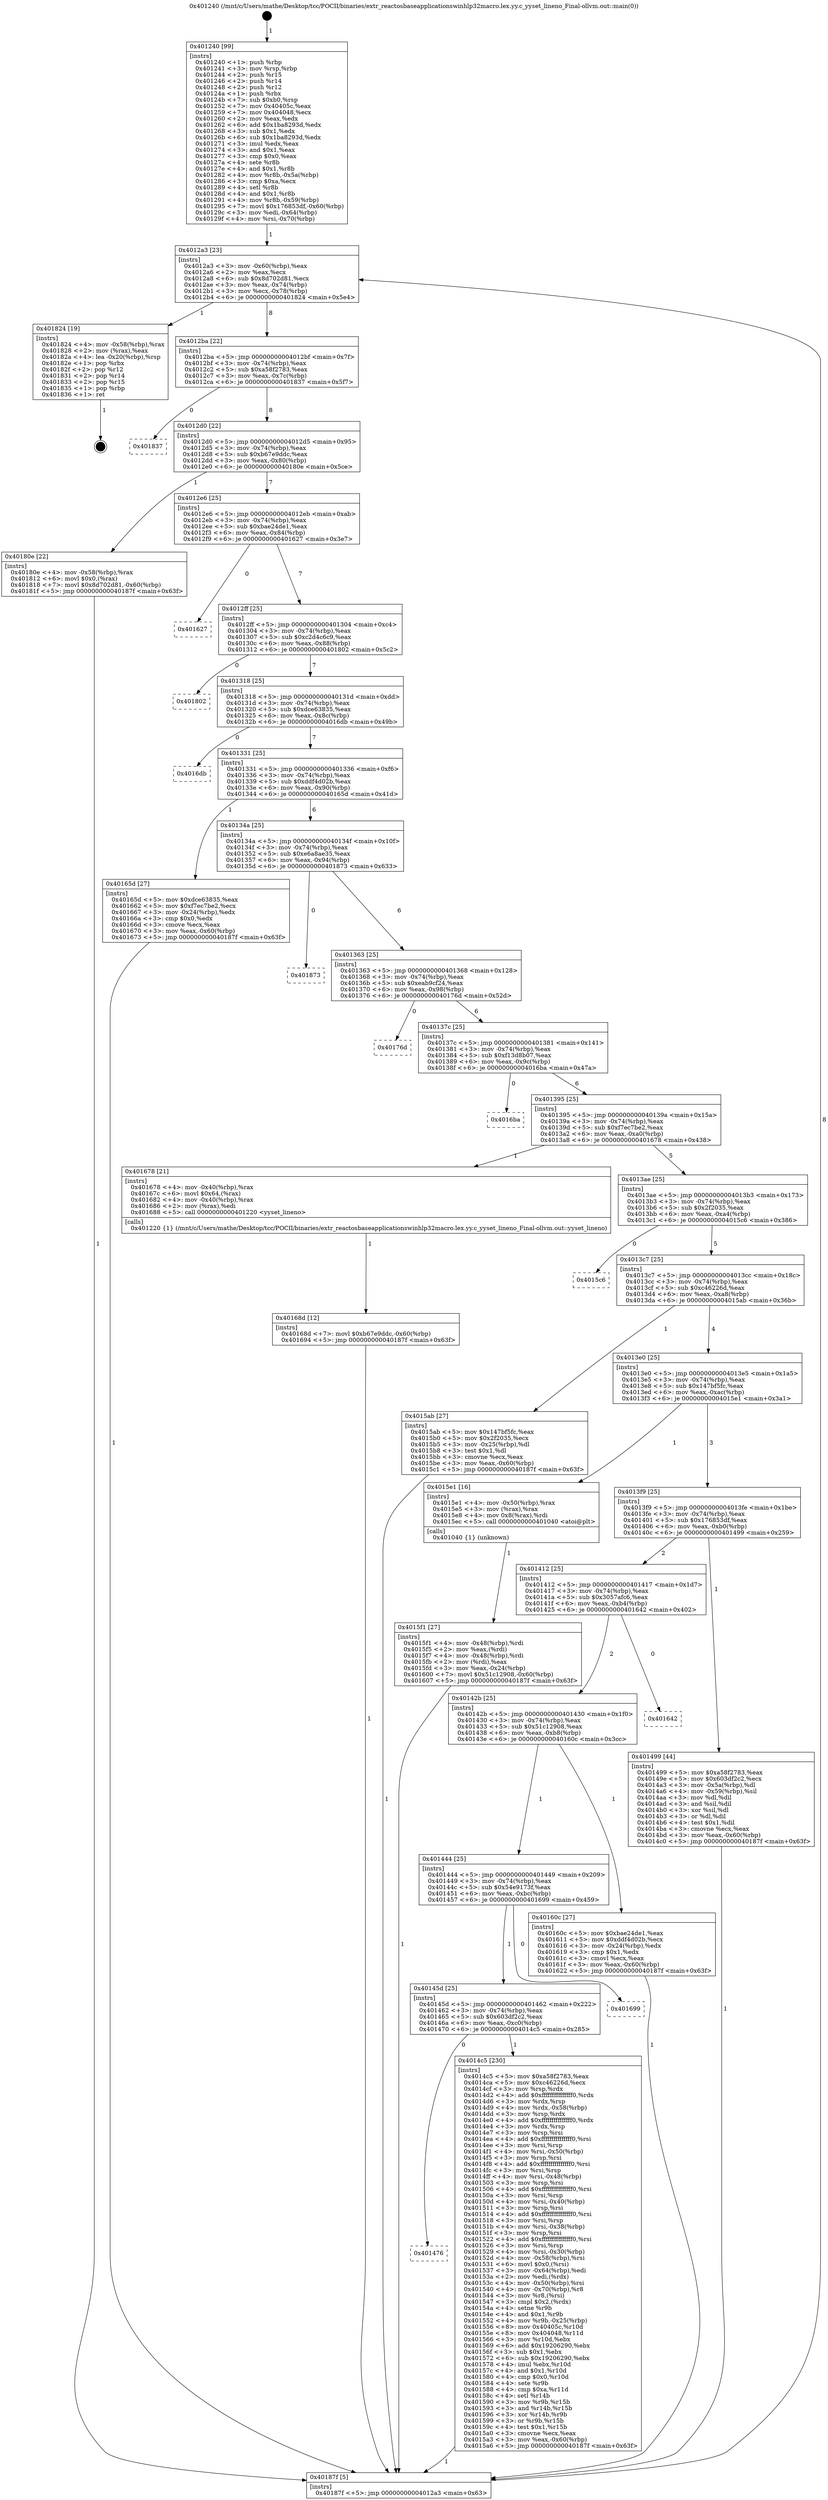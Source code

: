 digraph "0x401240" {
  label = "0x401240 (/mnt/c/Users/mathe/Desktop/tcc/POCII/binaries/extr_reactosbaseapplicationswinhlp32macro.lex.yy.c_yyset_lineno_Final-ollvm.out::main(0))"
  labelloc = "t"
  node[shape=record]

  Entry [label="",width=0.3,height=0.3,shape=circle,fillcolor=black,style=filled]
  "0x4012a3" [label="{
     0x4012a3 [23]\l
     | [instrs]\l
     &nbsp;&nbsp;0x4012a3 \<+3\>: mov -0x60(%rbp),%eax\l
     &nbsp;&nbsp;0x4012a6 \<+2\>: mov %eax,%ecx\l
     &nbsp;&nbsp;0x4012a8 \<+6\>: sub $0x8d702d81,%ecx\l
     &nbsp;&nbsp;0x4012ae \<+3\>: mov %eax,-0x74(%rbp)\l
     &nbsp;&nbsp;0x4012b1 \<+3\>: mov %ecx,-0x78(%rbp)\l
     &nbsp;&nbsp;0x4012b4 \<+6\>: je 0000000000401824 \<main+0x5e4\>\l
  }"]
  "0x401824" [label="{
     0x401824 [19]\l
     | [instrs]\l
     &nbsp;&nbsp;0x401824 \<+4\>: mov -0x58(%rbp),%rax\l
     &nbsp;&nbsp;0x401828 \<+2\>: mov (%rax),%eax\l
     &nbsp;&nbsp;0x40182a \<+4\>: lea -0x20(%rbp),%rsp\l
     &nbsp;&nbsp;0x40182e \<+1\>: pop %rbx\l
     &nbsp;&nbsp;0x40182f \<+2\>: pop %r12\l
     &nbsp;&nbsp;0x401831 \<+2\>: pop %r14\l
     &nbsp;&nbsp;0x401833 \<+2\>: pop %r15\l
     &nbsp;&nbsp;0x401835 \<+1\>: pop %rbp\l
     &nbsp;&nbsp;0x401836 \<+1\>: ret\l
  }"]
  "0x4012ba" [label="{
     0x4012ba [22]\l
     | [instrs]\l
     &nbsp;&nbsp;0x4012ba \<+5\>: jmp 00000000004012bf \<main+0x7f\>\l
     &nbsp;&nbsp;0x4012bf \<+3\>: mov -0x74(%rbp),%eax\l
     &nbsp;&nbsp;0x4012c2 \<+5\>: sub $0xa58f2783,%eax\l
     &nbsp;&nbsp;0x4012c7 \<+3\>: mov %eax,-0x7c(%rbp)\l
     &nbsp;&nbsp;0x4012ca \<+6\>: je 0000000000401837 \<main+0x5f7\>\l
  }"]
  Exit [label="",width=0.3,height=0.3,shape=circle,fillcolor=black,style=filled,peripheries=2]
  "0x401837" [label="{
     0x401837\l
  }", style=dashed]
  "0x4012d0" [label="{
     0x4012d0 [22]\l
     | [instrs]\l
     &nbsp;&nbsp;0x4012d0 \<+5\>: jmp 00000000004012d5 \<main+0x95\>\l
     &nbsp;&nbsp;0x4012d5 \<+3\>: mov -0x74(%rbp),%eax\l
     &nbsp;&nbsp;0x4012d8 \<+5\>: sub $0xb67e9ddc,%eax\l
     &nbsp;&nbsp;0x4012dd \<+3\>: mov %eax,-0x80(%rbp)\l
     &nbsp;&nbsp;0x4012e0 \<+6\>: je 000000000040180e \<main+0x5ce\>\l
  }"]
  "0x40168d" [label="{
     0x40168d [12]\l
     | [instrs]\l
     &nbsp;&nbsp;0x40168d \<+7\>: movl $0xb67e9ddc,-0x60(%rbp)\l
     &nbsp;&nbsp;0x401694 \<+5\>: jmp 000000000040187f \<main+0x63f\>\l
  }"]
  "0x40180e" [label="{
     0x40180e [22]\l
     | [instrs]\l
     &nbsp;&nbsp;0x40180e \<+4\>: mov -0x58(%rbp),%rax\l
     &nbsp;&nbsp;0x401812 \<+6\>: movl $0x0,(%rax)\l
     &nbsp;&nbsp;0x401818 \<+7\>: movl $0x8d702d81,-0x60(%rbp)\l
     &nbsp;&nbsp;0x40181f \<+5\>: jmp 000000000040187f \<main+0x63f\>\l
  }"]
  "0x4012e6" [label="{
     0x4012e6 [25]\l
     | [instrs]\l
     &nbsp;&nbsp;0x4012e6 \<+5\>: jmp 00000000004012eb \<main+0xab\>\l
     &nbsp;&nbsp;0x4012eb \<+3\>: mov -0x74(%rbp),%eax\l
     &nbsp;&nbsp;0x4012ee \<+5\>: sub $0xbae24de1,%eax\l
     &nbsp;&nbsp;0x4012f3 \<+6\>: mov %eax,-0x84(%rbp)\l
     &nbsp;&nbsp;0x4012f9 \<+6\>: je 0000000000401627 \<main+0x3e7\>\l
  }"]
  "0x4015f1" [label="{
     0x4015f1 [27]\l
     | [instrs]\l
     &nbsp;&nbsp;0x4015f1 \<+4\>: mov -0x48(%rbp),%rdi\l
     &nbsp;&nbsp;0x4015f5 \<+2\>: mov %eax,(%rdi)\l
     &nbsp;&nbsp;0x4015f7 \<+4\>: mov -0x48(%rbp),%rdi\l
     &nbsp;&nbsp;0x4015fb \<+2\>: mov (%rdi),%eax\l
     &nbsp;&nbsp;0x4015fd \<+3\>: mov %eax,-0x24(%rbp)\l
     &nbsp;&nbsp;0x401600 \<+7\>: movl $0x51c12908,-0x60(%rbp)\l
     &nbsp;&nbsp;0x401607 \<+5\>: jmp 000000000040187f \<main+0x63f\>\l
  }"]
  "0x401627" [label="{
     0x401627\l
  }", style=dashed]
  "0x4012ff" [label="{
     0x4012ff [25]\l
     | [instrs]\l
     &nbsp;&nbsp;0x4012ff \<+5\>: jmp 0000000000401304 \<main+0xc4\>\l
     &nbsp;&nbsp;0x401304 \<+3\>: mov -0x74(%rbp),%eax\l
     &nbsp;&nbsp;0x401307 \<+5\>: sub $0xc2d4c6c9,%eax\l
     &nbsp;&nbsp;0x40130c \<+6\>: mov %eax,-0x88(%rbp)\l
     &nbsp;&nbsp;0x401312 \<+6\>: je 0000000000401802 \<main+0x5c2\>\l
  }"]
  "0x401476" [label="{
     0x401476\l
  }", style=dashed]
  "0x401802" [label="{
     0x401802\l
  }", style=dashed]
  "0x401318" [label="{
     0x401318 [25]\l
     | [instrs]\l
     &nbsp;&nbsp;0x401318 \<+5\>: jmp 000000000040131d \<main+0xdd\>\l
     &nbsp;&nbsp;0x40131d \<+3\>: mov -0x74(%rbp),%eax\l
     &nbsp;&nbsp;0x401320 \<+5\>: sub $0xdce63835,%eax\l
     &nbsp;&nbsp;0x401325 \<+6\>: mov %eax,-0x8c(%rbp)\l
     &nbsp;&nbsp;0x40132b \<+6\>: je 00000000004016db \<main+0x49b\>\l
  }"]
  "0x4014c5" [label="{
     0x4014c5 [230]\l
     | [instrs]\l
     &nbsp;&nbsp;0x4014c5 \<+5\>: mov $0xa58f2783,%eax\l
     &nbsp;&nbsp;0x4014ca \<+5\>: mov $0xc46226d,%ecx\l
     &nbsp;&nbsp;0x4014cf \<+3\>: mov %rsp,%rdx\l
     &nbsp;&nbsp;0x4014d2 \<+4\>: add $0xfffffffffffffff0,%rdx\l
     &nbsp;&nbsp;0x4014d6 \<+3\>: mov %rdx,%rsp\l
     &nbsp;&nbsp;0x4014d9 \<+4\>: mov %rdx,-0x58(%rbp)\l
     &nbsp;&nbsp;0x4014dd \<+3\>: mov %rsp,%rdx\l
     &nbsp;&nbsp;0x4014e0 \<+4\>: add $0xfffffffffffffff0,%rdx\l
     &nbsp;&nbsp;0x4014e4 \<+3\>: mov %rdx,%rsp\l
     &nbsp;&nbsp;0x4014e7 \<+3\>: mov %rsp,%rsi\l
     &nbsp;&nbsp;0x4014ea \<+4\>: add $0xfffffffffffffff0,%rsi\l
     &nbsp;&nbsp;0x4014ee \<+3\>: mov %rsi,%rsp\l
     &nbsp;&nbsp;0x4014f1 \<+4\>: mov %rsi,-0x50(%rbp)\l
     &nbsp;&nbsp;0x4014f5 \<+3\>: mov %rsp,%rsi\l
     &nbsp;&nbsp;0x4014f8 \<+4\>: add $0xfffffffffffffff0,%rsi\l
     &nbsp;&nbsp;0x4014fc \<+3\>: mov %rsi,%rsp\l
     &nbsp;&nbsp;0x4014ff \<+4\>: mov %rsi,-0x48(%rbp)\l
     &nbsp;&nbsp;0x401503 \<+3\>: mov %rsp,%rsi\l
     &nbsp;&nbsp;0x401506 \<+4\>: add $0xfffffffffffffff0,%rsi\l
     &nbsp;&nbsp;0x40150a \<+3\>: mov %rsi,%rsp\l
     &nbsp;&nbsp;0x40150d \<+4\>: mov %rsi,-0x40(%rbp)\l
     &nbsp;&nbsp;0x401511 \<+3\>: mov %rsp,%rsi\l
     &nbsp;&nbsp;0x401514 \<+4\>: add $0xfffffffffffffff0,%rsi\l
     &nbsp;&nbsp;0x401518 \<+3\>: mov %rsi,%rsp\l
     &nbsp;&nbsp;0x40151b \<+4\>: mov %rsi,-0x38(%rbp)\l
     &nbsp;&nbsp;0x40151f \<+3\>: mov %rsp,%rsi\l
     &nbsp;&nbsp;0x401522 \<+4\>: add $0xfffffffffffffff0,%rsi\l
     &nbsp;&nbsp;0x401526 \<+3\>: mov %rsi,%rsp\l
     &nbsp;&nbsp;0x401529 \<+4\>: mov %rsi,-0x30(%rbp)\l
     &nbsp;&nbsp;0x40152d \<+4\>: mov -0x58(%rbp),%rsi\l
     &nbsp;&nbsp;0x401531 \<+6\>: movl $0x0,(%rsi)\l
     &nbsp;&nbsp;0x401537 \<+3\>: mov -0x64(%rbp),%edi\l
     &nbsp;&nbsp;0x40153a \<+2\>: mov %edi,(%rdx)\l
     &nbsp;&nbsp;0x40153c \<+4\>: mov -0x50(%rbp),%rsi\l
     &nbsp;&nbsp;0x401540 \<+4\>: mov -0x70(%rbp),%r8\l
     &nbsp;&nbsp;0x401544 \<+3\>: mov %r8,(%rsi)\l
     &nbsp;&nbsp;0x401547 \<+3\>: cmpl $0x2,(%rdx)\l
     &nbsp;&nbsp;0x40154a \<+4\>: setne %r9b\l
     &nbsp;&nbsp;0x40154e \<+4\>: and $0x1,%r9b\l
     &nbsp;&nbsp;0x401552 \<+4\>: mov %r9b,-0x25(%rbp)\l
     &nbsp;&nbsp;0x401556 \<+8\>: mov 0x40405c,%r10d\l
     &nbsp;&nbsp;0x40155e \<+8\>: mov 0x404048,%r11d\l
     &nbsp;&nbsp;0x401566 \<+3\>: mov %r10d,%ebx\l
     &nbsp;&nbsp;0x401569 \<+6\>: add $0x19206290,%ebx\l
     &nbsp;&nbsp;0x40156f \<+3\>: sub $0x1,%ebx\l
     &nbsp;&nbsp;0x401572 \<+6\>: sub $0x19206290,%ebx\l
     &nbsp;&nbsp;0x401578 \<+4\>: imul %ebx,%r10d\l
     &nbsp;&nbsp;0x40157c \<+4\>: and $0x1,%r10d\l
     &nbsp;&nbsp;0x401580 \<+4\>: cmp $0x0,%r10d\l
     &nbsp;&nbsp;0x401584 \<+4\>: sete %r9b\l
     &nbsp;&nbsp;0x401588 \<+4\>: cmp $0xa,%r11d\l
     &nbsp;&nbsp;0x40158c \<+4\>: setl %r14b\l
     &nbsp;&nbsp;0x401590 \<+3\>: mov %r9b,%r15b\l
     &nbsp;&nbsp;0x401593 \<+3\>: and %r14b,%r15b\l
     &nbsp;&nbsp;0x401596 \<+3\>: xor %r14b,%r9b\l
     &nbsp;&nbsp;0x401599 \<+3\>: or %r9b,%r15b\l
     &nbsp;&nbsp;0x40159c \<+4\>: test $0x1,%r15b\l
     &nbsp;&nbsp;0x4015a0 \<+3\>: cmovne %ecx,%eax\l
     &nbsp;&nbsp;0x4015a3 \<+3\>: mov %eax,-0x60(%rbp)\l
     &nbsp;&nbsp;0x4015a6 \<+5\>: jmp 000000000040187f \<main+0x63f\>\l
  }"]
  "0x4016db" [label="{
     0x4016db\l
  }", style=dashed]
  "0x401331" [label="{
     0x401331 [25]\l
     | [instrs]\l
     &nbsp;&nbsp;0x401331 \<+5\>: jmp 0000000000401336 \<main+0xf6\>\l
     &nbsp;&nbsp;0x401336 \<+3\>: mov -0x74(%rbp),%eax\l
     &nbsp;&nbsp;0x401339 \<+5\>: sub $0xddf4d02b,%eax\l
     &nbsp;&nbsp;0x40133e \<+6\>: mov %eax,-0x90(%rbp)\l
     &nbsp;&nbsp;0x401344 \<+6\>: je 000000000040165d \<main+0x41d\>\l
  }"]
  "0x40145d" [label="{
     0x40145d [25]\l
     | [instrs]\l
     &nbsp;&nbsp;0x40145d \<+5\>: jmp 0000000000401462 \<main+0x222\>\l
     &nbsp;&nbsp;0x401462 \<+3\>: mov -0x74(%rbp),%eax\l
     &nbsp;&nbsp;0x401465 \<+5\>: sub $0x603df2c2,%eax\l
     &nbsp;&nbsp;0x40146a \<+6\>: mov %eax,-0xc0(%rbp)\l
     &nbsp;&nbsp;0x401470 \<+6\>: je 00000000004014c5 \<main+0x285\>\l
  }"]
  "0x40165d" [label="{
     0x40165d [27]\l
     | [instrs]\l
     &nbsp;&nbsp;0x40165d \<+5\>: mov $0xdce63835,%eax\l
     &nbsp;&nbsp;0x401662 \<+5\>: mov $0xf7ec7be2,%ecx\l
     &nbsp;&nbsp;0x401667 \<+3\>: mov -0x24(%rbp),%edx\l
     &nbsp;&nbsp;0x40166a \<+3\>: cmp $0x0,%edx\l
     &nbsp;&nbsp;0x40166d \<+3\>: cmove %ecx,%eax\l
     &nbsp;&nbsp;0x401670 \<+3\>: mov %eax,-0x60(%rbp)\l
     &nbsp;&nbsp;0x401673 \<+5\>: jmp 000000000040187f \<main+0x63f\>\l
  }"]
  "0x40134a" [label="{
     0x40134a [25]\l
     | [instrs]\l
     &nbsp;&nbsp;0x40134a \<+5\>: jmp 000000000040134f \<main+0x10f\>\l
     &nbsp;&nbsp;0x40134f \<+3\>: mov -0x74(%rbp),%eax\l
     &nbsp;&nbsp;0x401352 \<+5\>: sub $0xe6a8ae35,%eax\l
     &nbsp;&nbsp;0x401357 \<+6\>: mov %eax,-0x94(%rbp)\l
     &nbsp;&nbsp;0x40135d \<+6\>: je 0000000000401873 \<main+0x633\>\l
  }"]
  "0x401699" [label="{
     0x401699\l
  }", style=dashed]
  "0x401873" [label="{
     0x401873\l
  }", style=dashed]
  "0x401363" [label="{
     0x401363 [25]\l
     | [instrs]\l
     &nbsp;&nbsp;0x401363 \<+5\>: jmp 0000000000401368 \<main+0x128\>\l
     &nbsp;&nbsp;0x401368 \<+3\>: mov -0x74(%rbp),%eax\l
     &nbsp;&nbsp;0x40136b \<+5\>: sub $0xeab9cf24,%eax\l
     &nbsp;&nbsp;0x401370 \<+6\>: mov %eax,-0x98(%rbp)\l
     &nbsp;&nbsp;0x401376 \<+6\>: je 000000000040176d \<main+0x52d\>\l
  }"]
  "0x401444" [label="{
     0x401444 [25]\l
     | [instrs]\l
     &nbsp;&nbsp;0x401444 \<+5\>: jmp 0000000000401449 \<main+0x209\>\l
     &nbsp;&nbsp;0x401449 \<+3\>: mov -0x74(%rbp),%eax\l
     &nbsp;&nbsp;0x40144c \<+5\>: sub $0x54e9173f,%eax\l
     &nbsp;&nbsp;0x401451 \<+6\>: mov %eax,-0xbc(%rbp)\l
     &nbsp;&nbsp;0x401457 \<+6\>: je 0000000000401699 \<main+0x459\>\l
  }"]
  "0x40176d" [label="{
     0x40176d\l
  }", style=dashed]
  "0x40137c" [label="{
     0x40137c [25]\l
     | [instrs]\l
     &nbsp;&nbsp;0x40137c \<+5\>: jmp 0000000000401381 \<main+0x141\>\l
     &nbsp;&nbsp;0x401381 \<+3\>: mov -0x74(%rbp),%eax\l
     &nbsp;&nbsp;0x401384 \<+5\>: sub $0xf13d8b07,%eax\l
     &nbsp;&nbsp;0x401389 \<+6\>: mov %eax,-0x9c(%rbp)\l
     &nbsp;&nbsp;0x40138f \<+6\>: je 00000000004016ba \<main+0x47a\>\l
  }"]
  "0x40160c" [label="{
     0x40160c [27]\l
     | [instrs]\l
     &nbsp;&nbsp;0x40160c \<+5\>: mov $0xbae24de1,%eax\l
     &nbsp;&nbsp;0x401611 \<+5\>: mov $0xddf4d02b,%ecx\l
     &nbsp;&nbsp;0x401616 \<+3\>: mov -0x24(%rbp),%edx\l
     &nbsp;&nbsp;0x401619 \<+3\>: cmp $0x1,%edx\l
     &nbsp;&nbsp;0x40161c \<+3\>: cmovl %ecx,%eax\l
     &nbsp;&nbsp;0x40161f \<+3\>: mov %eax,-0x60(%rbp)\l
     &nbsp;&nbsp;0x401622 \<+5\>: jmp 000000000040187f \<main+0x63f\>\l
  }"]
  "0x4016ba" [label="{
     0x4016ba\l
  }", style=dashed]
  "0x401395" [label="{
     0x401395 [25]\l
     | [instrs]\l
     &nbsp;&nbsp;0x401395 \<+5\>: jmp 000000000040139a \<main+0x15a\>\l
     &nbsp;&nbsp;0x40139a \<+3\>: mov -0x74(%rbp),%eax\l
     &nbsp;&nbsp;0x40139d \<+5\>: sub $0xf7ec7be2,%eax\l
     &nbsp;&nbsp;0x4013a2 \<+6\>: mov %eax,-0xa0(%rbp)\l
     &nbsp;&nbsp;0x4013a8 \<+6\>: je 0000000000401678 \<main+0x438\>\l
  }"]
  "0x40142b" [label="{
     0x40142b [25]\l
     | [instrs]\l
     &nbsp;&nbsp;0x40142b \<+5\>: jmp 0000000000401430 \<main+0x1f0\>\l
     &nbsp;&nbsp;0x401430 \<+3\>: mov -0x74(%rbp),%eax\l
     &nbsp;&nbsp;0x401433 \<+5\>: sub $0x51c12908,%eax\l
     &nbsp;&nbsp;0x401438 \<+6\>: mov %eax,-0xb8(%rbp)\l
     &nbsp;&nbsp;0x40143e \<+6\>: je 000000000040160c \<main+0x3cc\>\l
  }"]
  "0x401678" [label="{
     0x401678 [21]\l
     | [instrs]\l
     &nbsp;&nbsp;0x401678 \<+4\>: mov -0x40(%rbp),%rax\l
     &nbsp;&nbsp;0x40167c \<+6\>: movl $0x64,(%rax)\l
     &nbsp;&nbsp;0x401682 \<+4\>: mov -0x40(%rbp),%rax\l
     &nbsp;&nbsp;0x401686 \<+2\>: mov (%rax),%edi\l
     &nbsp;&nbsp;0x401688 \<+5\>: call 0000000000401220 \<yyset_lineno\>\l
     | [calls]\l
     &nbsp;&nbsp;0x401220 \{1\} (/mnt/c/Users/mathe/Desktop/tcc/POCII/binaries/extr_reactosbaseapplicationswinhlp32macro.lex.yy.c_yyset_lineno_Final-ollvm.out::yyset_lineno)\l
  }"]
  "0x4013ae" [label="{
     0x4013ae [25]\l
     | [instrs]\l
     &nbsp;&nbsp;0x4013ae \<+5\>: jmp 00000000004013b3 \<main+0x173\>\l
     &nbsp;&nbsp;0x4013b3 \<+3\>: mov -0x74(%rbp),%eax\l
     &nbsp;&nbsp;0x4013b6 \<+5\>: sub $0x2f2035,%eax\l
     &nbsp;&nbsp;0x4013bb \<+6\>: mov %eax,-0xa4(%rbp)\l
     &nbsp;&nbsp;0x4013c1 \<+6\>: je 00000000004015c6 \<main+0x386\>\l
  }"]
  "0x401642" [label="{
     0x401642\l
  }", style=dashed]
  "0x4015c6" [label="{
     0x4015c6\l
  }", style=dashed]
  "0x4013c7" [label="{
     0x4013c7 [25]\l
     | [instrs]\l
     &nbsp;&nbsp;0x4013c7 \<+5\>: jmp 00000000004013cc \<main+0x18c\>\l
     &nbsp;&nbsp;0x4013cc \<+3\>: mov -0x74(%rbp),%eax\l
     &nbsp;&nbsp;0x4013cf \<+5\>: sub $0xc46226d,%eax\l
     &nbsp;&nbsp;0x4013d4 \<+6\>: mov %eax,-0xa8(%rbp)\l
     &nbsp;&nbsp;0x4013da \<+6\>: je 00000000004015ab \<main+0x36b\>\l
  }"]
  "0x401240" [label="{
     0x401240 [99]\l
     | [instrs]\l
     &nbsp;&nbsp;0x401240 \<+1\>: push %rbp\l
     &nbsp;&nbsp;0x401241 \<+3\>: mov %rsp,%rbp\l
     &nbsp;&nbsp;0x401244 \<+2\>: push %r15\l
     &nbsp;&nbsp;0x401246 \<+2\>: push %r14\l
     &nbsp;&nbsp;0x401248 \<+2\>: push %r12\l
     &nbsp;&nbsp;0x40124a \<+1\>: push %rbx\l
     &nbsp;&nbsp;0x40124b \<+7\>: sub $0xb0,%rsp\l
     &nbsp;&nbsp;0x401252 \<+7\>: mov 0x40405c,%eax\l
     &nbsp;&nbsp;0x401259 \<+7\>: mov 0x404048,%ecx\l
     &nbsp;&nbsp;0x401260 \<+2\>: mov %eax,%edx\l
     &nbsp;&nbsp;0x401262 \<+6\>: add $0x1ba8293d,%edx\l
     &nbsp;&nbsp;0x401268 \<+3\>: sub $0x1,%edx\l
     &nbsp;&nbsp;0x40126b \<+6\>: sub $0x1ba8293d,%edx\l
     &nbsp;&nbsp;0x401271 \<+3\>: imul %edx,%eax\l
     &nbsp;&nbsp;0x401274 \<+3\>: and $0x1,%eax\l
     &nbsp;&nbsp;0x401277 \<+3\>: cmp $0x0,%eax\l
     &nbsp;&nbsp;0x40127a \<+4\>: sete %r8b\l
     &nbsp;&nbsp;0x40127e \<+4\>: and $0x1,%r8b\l
     &nbsp;&nbsp;0x401282 \<+4\>: mov %r8b,-0x5a(%rbp)\l
     &nbsp;&nbsp;0x401286 \<+3\>: cmp $0xa,%ecx\l
     &nbsp;&nbsp;0x401289 \<+4\>: setl %r8b\l
     &nbsp;&nbsp;0x40128d \<+4\>: and $0x1,%r8b\l
     &nbsp;&nbsp;0x401291 \<+4\>: mov %r8b,-0x59(%rbp)\l
     &nbsp;&nbsp;0x401295 \<+7\>: movl $0x176853df,-0x60(%rbp)\l
     &nbsp;&nbsp;0x40129c \<+3\>: mov %edi,-0x64(%rbp)\l
     &nbsp;&nbsp;0x40129f \<+4\>: mov %rsi,-0x70(%rbp)\l
  }"]
  "0x4015ab" [label="{
     0x4015ab [27]\l
     | [instrs]\l
     &nbsp;&nbsp;0x4015ab \<+5\>: mov $0x147bf5fc,%eax\l
     &nbsp;&nbsp;0x4015b0 \<+5\>: mov $0x2f2035,%ecx\l
     &nbsp;&nbsp;0x4015b5 \<+3\>: mov -0x25(%rbp),%dl\l
     &nbsp;&nbsp;0x4015b8 \<+3\>: test $0x1,%dl\l
     &nbsp;&nbsp;0x4015bb \<+3\>: cmovne %ecx,%eax\l
     &nbsp;&nbsp;0x4015be \<+3\>: mov %eax,-0x60(%rbp)\l
     &nbsp;&nbsp;0x4015c1 \<+5\>: jmp 000000000040187f \<main+0x63f\>\l
  }"]
  "0x4013e0" [label="{
     0x4013e0 [25]\l
     | [instrs]\l
     &nbsp;&nbsp;0x4013e0 \<+5\>: jmp 00000000004013e5 \<main+0x1a5\>\l
     &nbsp;&nbsp;0x4013e5 \<+3\>: mov -0x74(%rbp),%eax\l
     &nbsp;&nbsp;0x4013e8 \<+5\>: sub $0x147bf5fc,%eax\l
     &nbsp;&nbsp;0x4013ed \<+6\>: mov %eax,-0xac(%rbp)\l
     &nbsp;&nbsp;0x4013f3 \<+6\>: je 00000000004015e1 \<main+0x3a1\>\l
  }"]
  "0x40187f" [label="{
     0x40187f [5]\l
     | [instrs]\l
     &nbsp;&nbsp;0x40187f \<+5\>: jmp 00000000004012a3 \<main+0x63\>\l
  }"]
  "0x4015e1" [label="{
     0x4015e1 [16]\l
     | [instrs]\l
     &nbsp;&nbsp;0x4015e1 \<+4\>: mov -0x50(%rbp),%rax\l
     &nbsp;&nbsp;0x4015e5 \<+3\>: mov (%rax),%rax\l
     &nbsp;&nbsp;0x4015e8 \<+4\>: mov 0x8(%rax),%rdi\l
     &nbsp;&nbsp;0x4015ec \<+5\>: call 0000000000401040 \<atoi@plt\>\l
     | [calls]\l
     &nbsp;&nbsp;0x401040 \{1\} (unknown)\l
  }"]
  "0x4013f9" [label="{
     0x4013f9 [25]\l
     | [instrs]\l
     &nbsp;&nbsp;0x4013f9 \<+5\>: jmp 00000000004013fe \<main+0x1be\>\l
     &nbsp;&nbsp;0x4013fe \<+3\>: mov -0x74(%rbp),%eax\l
     &nbsp;&nbsp;0x401401 \<+5\>: sub $0x176853df,%eax\l
     &nbsp;&nbsp;0x401406 \<+6\>: mov %eax,-0xb0(%rbp)\l
     &nbsp;&nbsp;0x40140c \<+6\>: je 0000000000401499 \<main+0x259\>\l
  }"]
  "0x401412" [label="{
     0x401412 [25]\l
     | [instrs]\l
     &nbsp;&nbsp;0x401412 \<+5\>: jmp 0000000000401417 \<main+0x1d7\>\l
     &nbsp;&nbsp;0x401417 \<+3\>: mov -0x74(%rbp),%eax\l
     &nbsp;&nbsp;0x40141a \<+5\>: sub $0x3057afc6,%eax\l
     &nbsp;&nbsp;0x40141f \<+6\>: mov %eax,-0xb4(%rbp)\l
     &nbsp;&nbsp;0x401425 \<+6\>: je 0000000000401642 \<main+0x402\>\l
  }"]
  "0x401499" [label="{
     0x401499 [44]\l
     | [instrs]\l
     &nbsp;&nbsp;0x401499 \<+5\>: mov $0xa58f2783,%eax\l
     &nbsp;&nbsp;0x40149e \<+5\>: mov $0x603df2c2,%ecx\l
     &nbsp;&nbsp;0x4014a3 \<+3\>: mov -0x5a(%rbp),%dl\l
     &nbsp;&nbsp;0x4014a6 \<+4\>: mov -0x59(%rbp),%sil\l
     &nbsp;&nbsp;0x4014aa \<+3\>: mov %dl,%dil\l
     &nbsp;&nbsp;0x4014ad \<+3\>: and %sil,%dil\l
     &nbsp;&nbsp;0x4014b0 \<+3\>: xor %sil,%dl\l
     &nbsp;&nbsp;0x4014b3 \<+3\>: or %dl,%dil\l
     &nbsp;&nbsp;0x4014b6 \<+4\>: test $0x1,%dil\l
     &nbsp;&nbsp;0x4014ba \<+3\>: cmovne %ecx,%eax\l
     &nbsp;&nbsp;0x4014bd \<+3\>: mov %eax,-0x60(%rbp)\l
     &nbsp;&nbsp;0x4014c0 \<+5\>: jmp 000000000040187f \<main+0x63f\>\l
  }"]
  Entry -> "0x401240" [label=" 1"]
  "0x4012a3" -> "0x401824" [label=" 1"]
  "0x4012a3" -> "0x4012ba" [label=" 8"]
  "0x401824" -> Exit [label=" 1"]
  "0x4012ba" -> "0x401837" [label=" 0"]
  "0x4012ba" -> "0x4012d0" [label=" 8"]
  "0x40180e" -> "0x40187f" [label=" 1"]
  "0x4012d0" -> "0x40180e" [label=" 1"]
  "0x4012d0" -> "0x4012e6" [label=" 7"]
  "0x40168d" -> "0x40187f" [label=" 1"]
  "0x4012e6" -> "0x401627" [label=" 0"]
  "0x4012e6" -> "0x4012ff" [label=" 7"]
  "0x401678" -> "0x40168d" [label=" 1"]
  "0x4012ff" -> "0x401802" [label=" 0"]
  "0x4012ff" -> "0x401318" [label=" 7"]
  "0x40165d" -> "0x40187f" [label=" 1"]
  "0x401318" -> "0x4016db" [label=" 0"]
  "0x401318" -> "0x401331" [label=" 7"]
  "0x40160c" -> "0x40187f" [label=" 1"]
  "0x401331" -> "0x40165d" [label=" 1"]
  "0x401331" -> "0x40134a" [label=" 6"]
  "0x4015e1" -> "0x4015f1" [label=" 1"]
  "0x40134a" -> "0x401873" [label=" 0"]
  "0x40134a" -> "0x401363" [label=" 6"]
  "0x4015ab" -> "0x40187f" [label=" 1"]
  "0x401363" -> "0x40176d" [label=" 0"]
  "0x401363" -> "0x40137c" [label=" 6"]
  "0x40145d" -> "0x401476" [label=" 0"]
  "0x40137c" -> "0x4016ba" [label=" 0"]
  "0x40137c" -> "0x401395" [label=" 6"]
  "0x40145d" -> "0x4014c5" [label=" 1"]
  "0x401395" -> "0x401678" [label=" 1"]
  "0x401395" -> "0x4013ae" [label=" 5"]
  "0x401444" -> "0x40145d" [label=" 1"]
  "0x4013ae" -> "0x4015c6" [label=" 0"]
  "0x4013ae" -> "0x4013c7" [label=" 5"]
  "0x401444" -> "0x401699" [label=" 0"]
  "0x4013c7" -> "0x4015ab" [label=" 1"]
  "0x4013c7" -> "0x4013e0" [label=" 4"]
  "0x40142b" -> "0x401444" [label=" 1"]
  "0x4013e0" -> "0x4015e1" [label=" 1"]
  "0x4013e0" -> "0x4013f9" [label=" 3"]
  "0x40142b" -> "0x40160c" [label=" 1"]
  "0x4013f9" -> "0x401499" [label=" 1"]
  "0x4013f9" -> "0x401412" [label=" 2"]
  "0x401499" -> "0x40187f" [label=" 1"]
  "0x401240" -> "0x4012a3" [label=" 1"]
  "0x40187f" -> "0x4012a3" [label=" 8"]
  "0x4014c5" -> "0x40187f" [label=" 1"]
  "0x401412" -> "0x401642" [label=" 0"]
  "0x401412" -> "0x40142b" [label=" 2"]
  "0x4015f1" -> "0x40187f" [label=" 1"]
}
